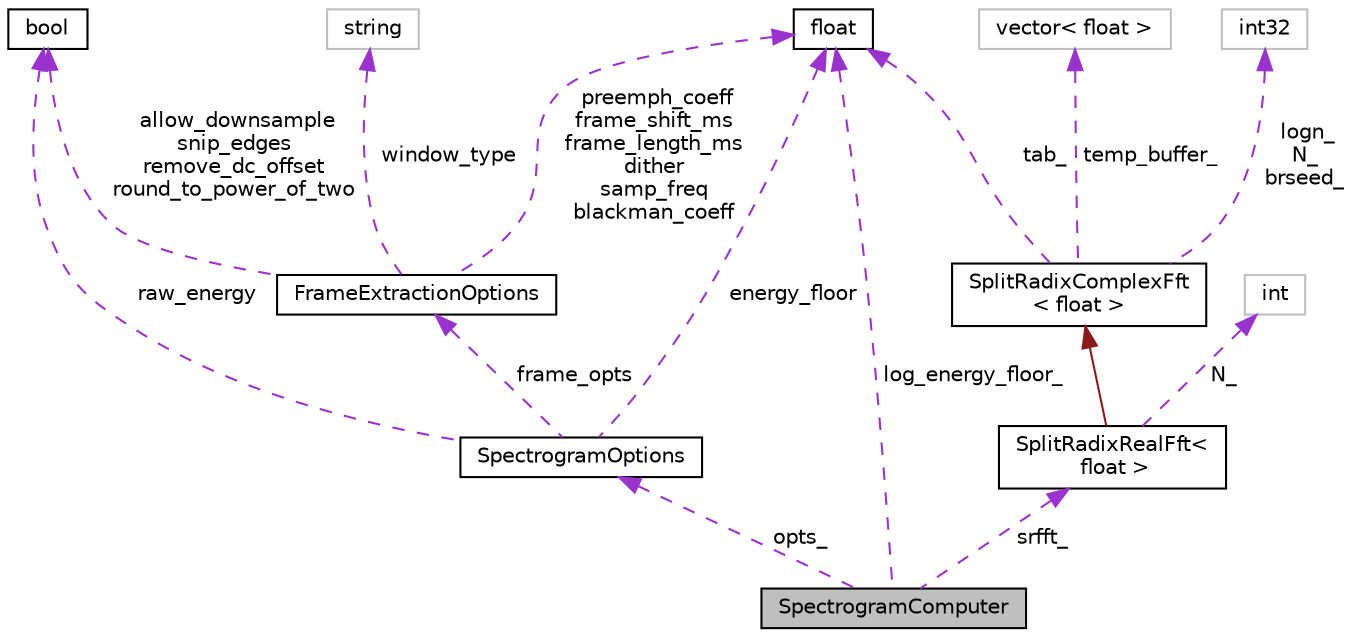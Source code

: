 digraph "SpectrogramComputer"
{
  edge [fontname="Helvetica",fontsize="10",labelfontname="Helvetica",labelfontsize="10"];
  node [fontname="Helvetica",fontsize="10",shape=record];
  Node1 [label="SpectrogramComputer",height=0.2,width=0.4,color="black", fillcolor="grey75", style="filled", fontcolor="black"];
  Node2 -> Node1 [dir="back",color="darkorchid3",fontsize="10",style="dashed",label=" opts_" ,fontname="Helvetica"];
  Node2 [label="SpectrogramOptions",height=0.2,width=0.4,color="black", fillcolor="white", style="filled",URL="$structkaldi_1_1SpectrogramOptions.html",tooltip="SpectrogramOptions contains basic options for computing spectrogram features. "];
  Node3 -> Node2 [dir="back",color="darkorchid3",fontsize="10",style="dashed",label=" energy_floor" ,fontname="Helvetica"];
  Node3 [label="float",height=0.2,width=0.4,color="black", fillcolor="white", style="filled",URL="$classfloat.html"];
  Node4 -> Node2 [dir="back",color="darkorchid3",fontsize="10",style="dashed",label=" raw_energy" ,fontname="Helvetica"];
  Node4 [label="bool",height=0.2,width=0.4,color="black", fillcolor="white", style="filled",URL="$classbool.html"];
  Node5 -> Node2 [dir="back",color="darkorchid3",fontsize="10",style="dashed",label=" frame_opts" ,fontname="Helvetica"];
  Node5 [label="FrameExtractionOptions",height=0.2,width=0.4,color="black", fillcolor="white", style="filled",URL="$structkaldi_1_1FrameExtractionOptions.html"];
  Node3 -> Node5 [dir="back",color="darkorchid3",fontsize="10",style="dashed",label=" preemph_coeff\nframe_shift_ms\nframe_length_ms\ndither\nsamp_freq\nblackman_coeff" ,fontname="Helvetica"];
  Node6 -> Node5 [dir="back",color="darkorchid3",fontsize="10",style="dashed",label=" window_type" ,fontname="Helvetica"];
  Node6 [label="string",height=0.2,width=0.4,color="grey75", fillcolor="white", style="filled"];
  Node4 -> Node5 [dir="back",color="darkorchid3",fontsize="10",style="dashed",label=" allow_downsample\nsnip_edges\nremove_dc_offset\nround_to_power_of_two" ,fontname="Helvetica"];
  Node3 -> Node1 [dir="back",color="darkorchid3",fontsize="10",style="dashed",label=" log_energy_floor_" ,fontname="Helvetica"];
  Node7 -> Node1 [dir="back",color="darkorchid3",fontsize="10",style="dashed",label=" srfft_" ,fontname="Helvetica"];
  Node7 [label="SplitRadixRealFft\<\l float \>",height=0.2,width=0.4,color="black", fillcolor="white", style="filled",URL="$classkaldi_1_1SplitRadixRealFft.html"];
  Node8 -> Node7 [dir="back",color="firebrick4",fontsize="10",style="solid",fontname="Helvetica"];
  Node8 [label="SplitRadixComplexFft\l\< float \>",height=0.2,width=0.4,color="black", fillcolor="white", style="filled",URL="$classkaldi_1_1SplitRadixComplexFft.html"];
  Node3 -> Node8 [dir="back",color="darkorchid3",fontsize="10",style="dashed",label=" tab_" ,fontname="Helvetica"];
  Node9 -> Node8 [dir="back",color="darkorchid3",fontsize="10",style="dashed",label=" temp_buffer_" ,fontname="Helvetica"];
  Node9 [label="vector\< float \>",height=0.2,width=0.4,color="grey75", fillcolor="white", style="filled"];
  Node10 -> Node8 [dir="back",color="darkorchid3",fontsize="10",style="dashed",label=" logn_\nN_\nbrseed_" ,fontname="Helvetica"];
  Node10 [label="int32",height=0.2,width=0.4,color="grey75", fillcolor="white", style="filled"];
  Node11 -> Node7 [dir="back",color="darkorchid3",fontsize="10",style="dashed",label=" N_" ,fontname="Helvetica"];
  Node11 [label="int",height=0.2,width=0.4,color="grey75", fillcolor="white", style="filled"];
}
